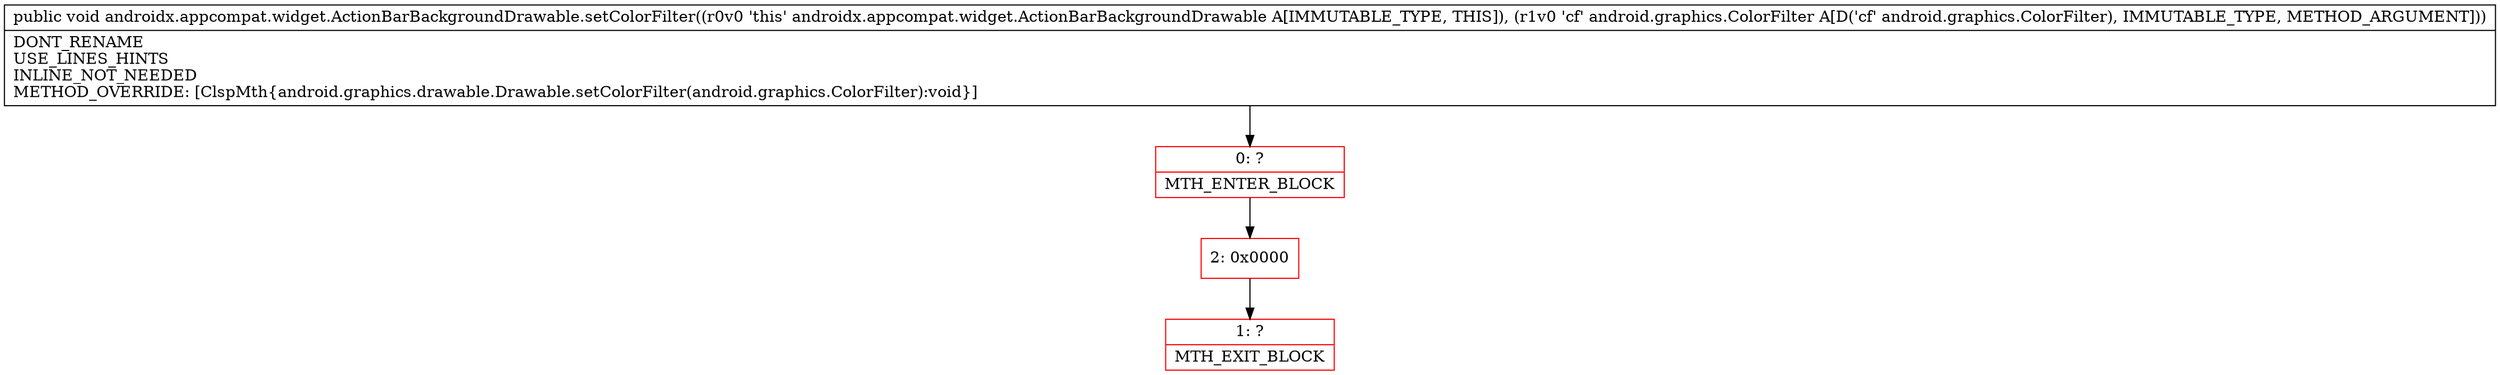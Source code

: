digraph "CFG forandroidx.appcompat.widget.ActionBarBackgroundDrawable.setColorFilter(Landroid\/graphics\/ColorFilter;)V" {
subgraph cluster_Region_1743009190 {
label = "R(0)";
node [shape=record,color=blue];
}
Node_0 [shape=record,color=red,label="{0\:\ ?|MTH_ENTER_BLOCK\l}"];
Node_2 [shape=record,color=red,label="{2\:\ 0x0000}"];
Node_1 [shape=record,color=red,label="{1\:\ ?|MTH_EXIT_BLOCK\l}"];
MethodNode[shape=record,label="{public void androidx.appcompat.widget.ActionBarBackgroundDrawable.setColorFilter((r0v0 'this' androidx.appcompat.widget.ActionBarBackgroundDrawable A[IMMUTABLE_TYPE, THIS]), (r1v0 'cf' android.graphics.ColorFilter A[D('cf' android.graphics.ColorFilter), IMMUTABLE_TYPE, METHOD_ARGUMENT]))  | DONT_RENAME\lUSE_LINES_HINTS\lINLINE_NOT_NEEDED\lMETHOD_OVERRIDE: [ClspMth\{android.graphics.drawable.Drawable.setColorFilter(android.graphics.ColorFilter):void\}]\l}"];
MethodNode -> Node_0;Node_0 -> Node_2;
Node_2 -> Node_1;
}

